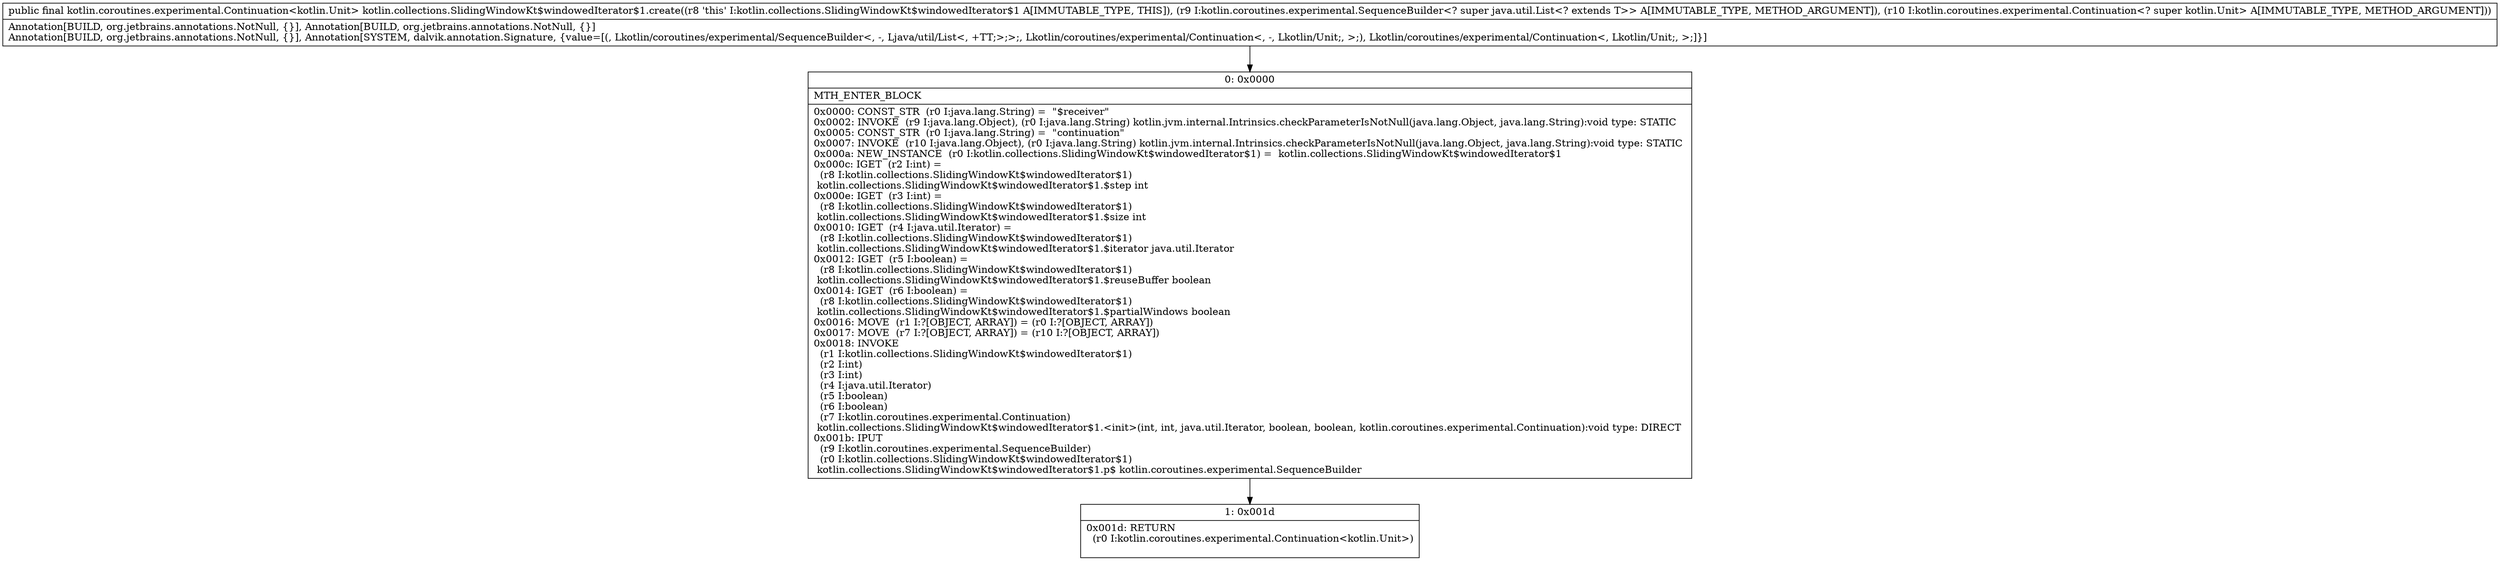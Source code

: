digraph "CFG forkotlin.collections.SlidingWindowKt$windowedIterator$1.create(Lkotlin\/coroutines\/experimental\/SequenceBuilder;Lkotlin\/coroutines\/experimental\/Continuation;)Lkotlin\/coroutines\/experimental\/Continuation;" {
Node_0 [shape=record,label="{0\:\ 0x0000|MTH_ENTER_BLOCK\l|0x0000: CONST_STR  (r0 I:java.lang.String) =  \"$receiver\" \l0x0002: INVOKE  (r9 I:java.lang.Object), (r0 I:java.lang.String) kotlin.jvm.internal.Intrinsics.checkParameterIsNotNull(java.lang.Object, java.lang.String):void type: STATIC \l0x0005: CONST_STR  (r0 I:java.lang.String) =  \"continuation\" \l0x0007: INVOKE  (r10 I:java.lang.Object), (r0 I:java.lang.String) kotlin.jvm.internal.Intrinsics.checkParameterIsNotNull(java.lang.Object, java.lang.String):void type: STATIC \l0x000a: NEW_INSTANCE  (r0 I:kotlin.collections.SlidingWindowKt$windowedIterator$1) =  kotlin.collections.SlidingWindowKt$windowedIterator$1 \l0x000c: IGET  (r2 I:int) = \l  (r8 I:kotlin.collections.SlidingWindowKt$windowedIterator$1)\l kotlin.collections.SlidingWindowKt$windowedIterator$1.$step int \l0x000e: IGET  (r3 I:int) = \l  (r8 I:kotlin.collections.SlidingWindowKt$windowedIterator$1)\l kotlin.collections.SlidingWindowKt$windowedIterator$1.$size int \l0x0010: IGET  (r4 I:java.util.Iterator) = \l  (r8 I:kotlin.collections.SlidingWindowKt$windowedIterator$1)\l kotlin.collections.SlidingWindowKt$windowedIterator$1.$iterator java.util.Iterator \l0x0012: IGET  (r5 I:boolean) = \l  (r8 I:kotlin.collections.SlidingWindowKt$windowedIterator$1)\l kotlin.collections.SlidingWindowKt$windowedIterator$1.$reuseBuffer boolean \l0x0014: IGET  (r6 I:boolean) = \l  (r8 I:kotlin.collections.SlidingWindowKt$windowedIterator$1)\l kotlin.collections.SlidingWindowKt$windowedIterator$1.$partialWindows boolean \l0x0016: MOVE  (r1 I:?[OBJECT, ARRAY]) = (r0 I:?[OBJECT, ARRAY]) \l0x0017: MOVE  (r7 I:?[OBJECT, ARRAY]) = (r10 I:?[OBJECT, ARRAY]) \l0x0018: INVOKE  \l  (r1 I:kotlin.collections.SlidingWindowKt$windowedIterator$1)\l  (r2 I:int)\l  (r3 I:int)\l  (r4 I:java.util.Iterator)\l  (r5 I:boolean)\l  (r6 I:boolean)\l  (r7 I:kotlin.coroutines.experimental.Continuation)\l kotlin.collections.SlidingWindowKt$windowedIterator$1.\<init\>(int, int, java.util.Iterator, boolean, boolean, kotlin.coroutines.experimental.Continuation):void type: DIRECT \l0x001b: IPUT  \l  (r9 I:kotlin.coroutines.experimental.SequenceBuilder)\l  (r0 I:kotlin.collections.SlidingWindowKt$windowedIterator$1)\l kotlin.collections.SlidingWindowKt$windowedIterator$1.p$ kotlin.coroutines.experimental.SequenceBuilder \l}"];
Node_1 [shape=record,label="{1\:\ 0x001d|0x001d: RETURN  \l  (r0 I:kotlin.coroutines.experimental.Continuation\<kotlin.Unit\>)\l \l}"];
MethodNode[shape=record,label="{public final kotlin.coroutines.experimental.Continuation\<kotlin.Unit\> kotlin.collections.SlidingWindowKt$windowedIterator$1.create((r8 'this' I:kotlin.collections.SlidingWindowKt$windowedIterator$1 A[IMMUTABLE_TYPE, THIS]), (r9 I:kotlin.coroutines.experimental.SequenceBuilder\<? super java.util.List\<? extends T\>\> A[IMMUTABLE_TYPE, METHOD_ARGUMENT]), (r10 I:kotlin.coroutines.experimental.Continuation\<? super kotlin.Unit\> A[IMMUTABLE_TYPE, METHOD_ARGUMENT]))  | Annotation[BUILD, org.jetbrains.annotations.NotNull, \{\}], Annotation[BUILD, org.jetbrains.annotations.NotNull, \{\}]\lAnnotation[BUILD, org.jetbrains.annotations.NotNull, \{\}], Annotation[SYSTEM, dalvik.annotation.Signature, \{value=[(, Lkotlin\/coroutines\/experimental\/SequenceBuilder\<, \-, Ljava\/util\/List\<, +TT;\>;\>;, Lkotlin\/coroutines\/experimental\/Continuation\<, \-, Lkotlin\/Unit;, \>;), Lkotlin\/coroutines\/experimental\/Continuation\<, Lkotlin\/Unit;, \>;]\}]\l}"];
MethodNode -> Node_0;
Node_0 -> Node_1;
}

